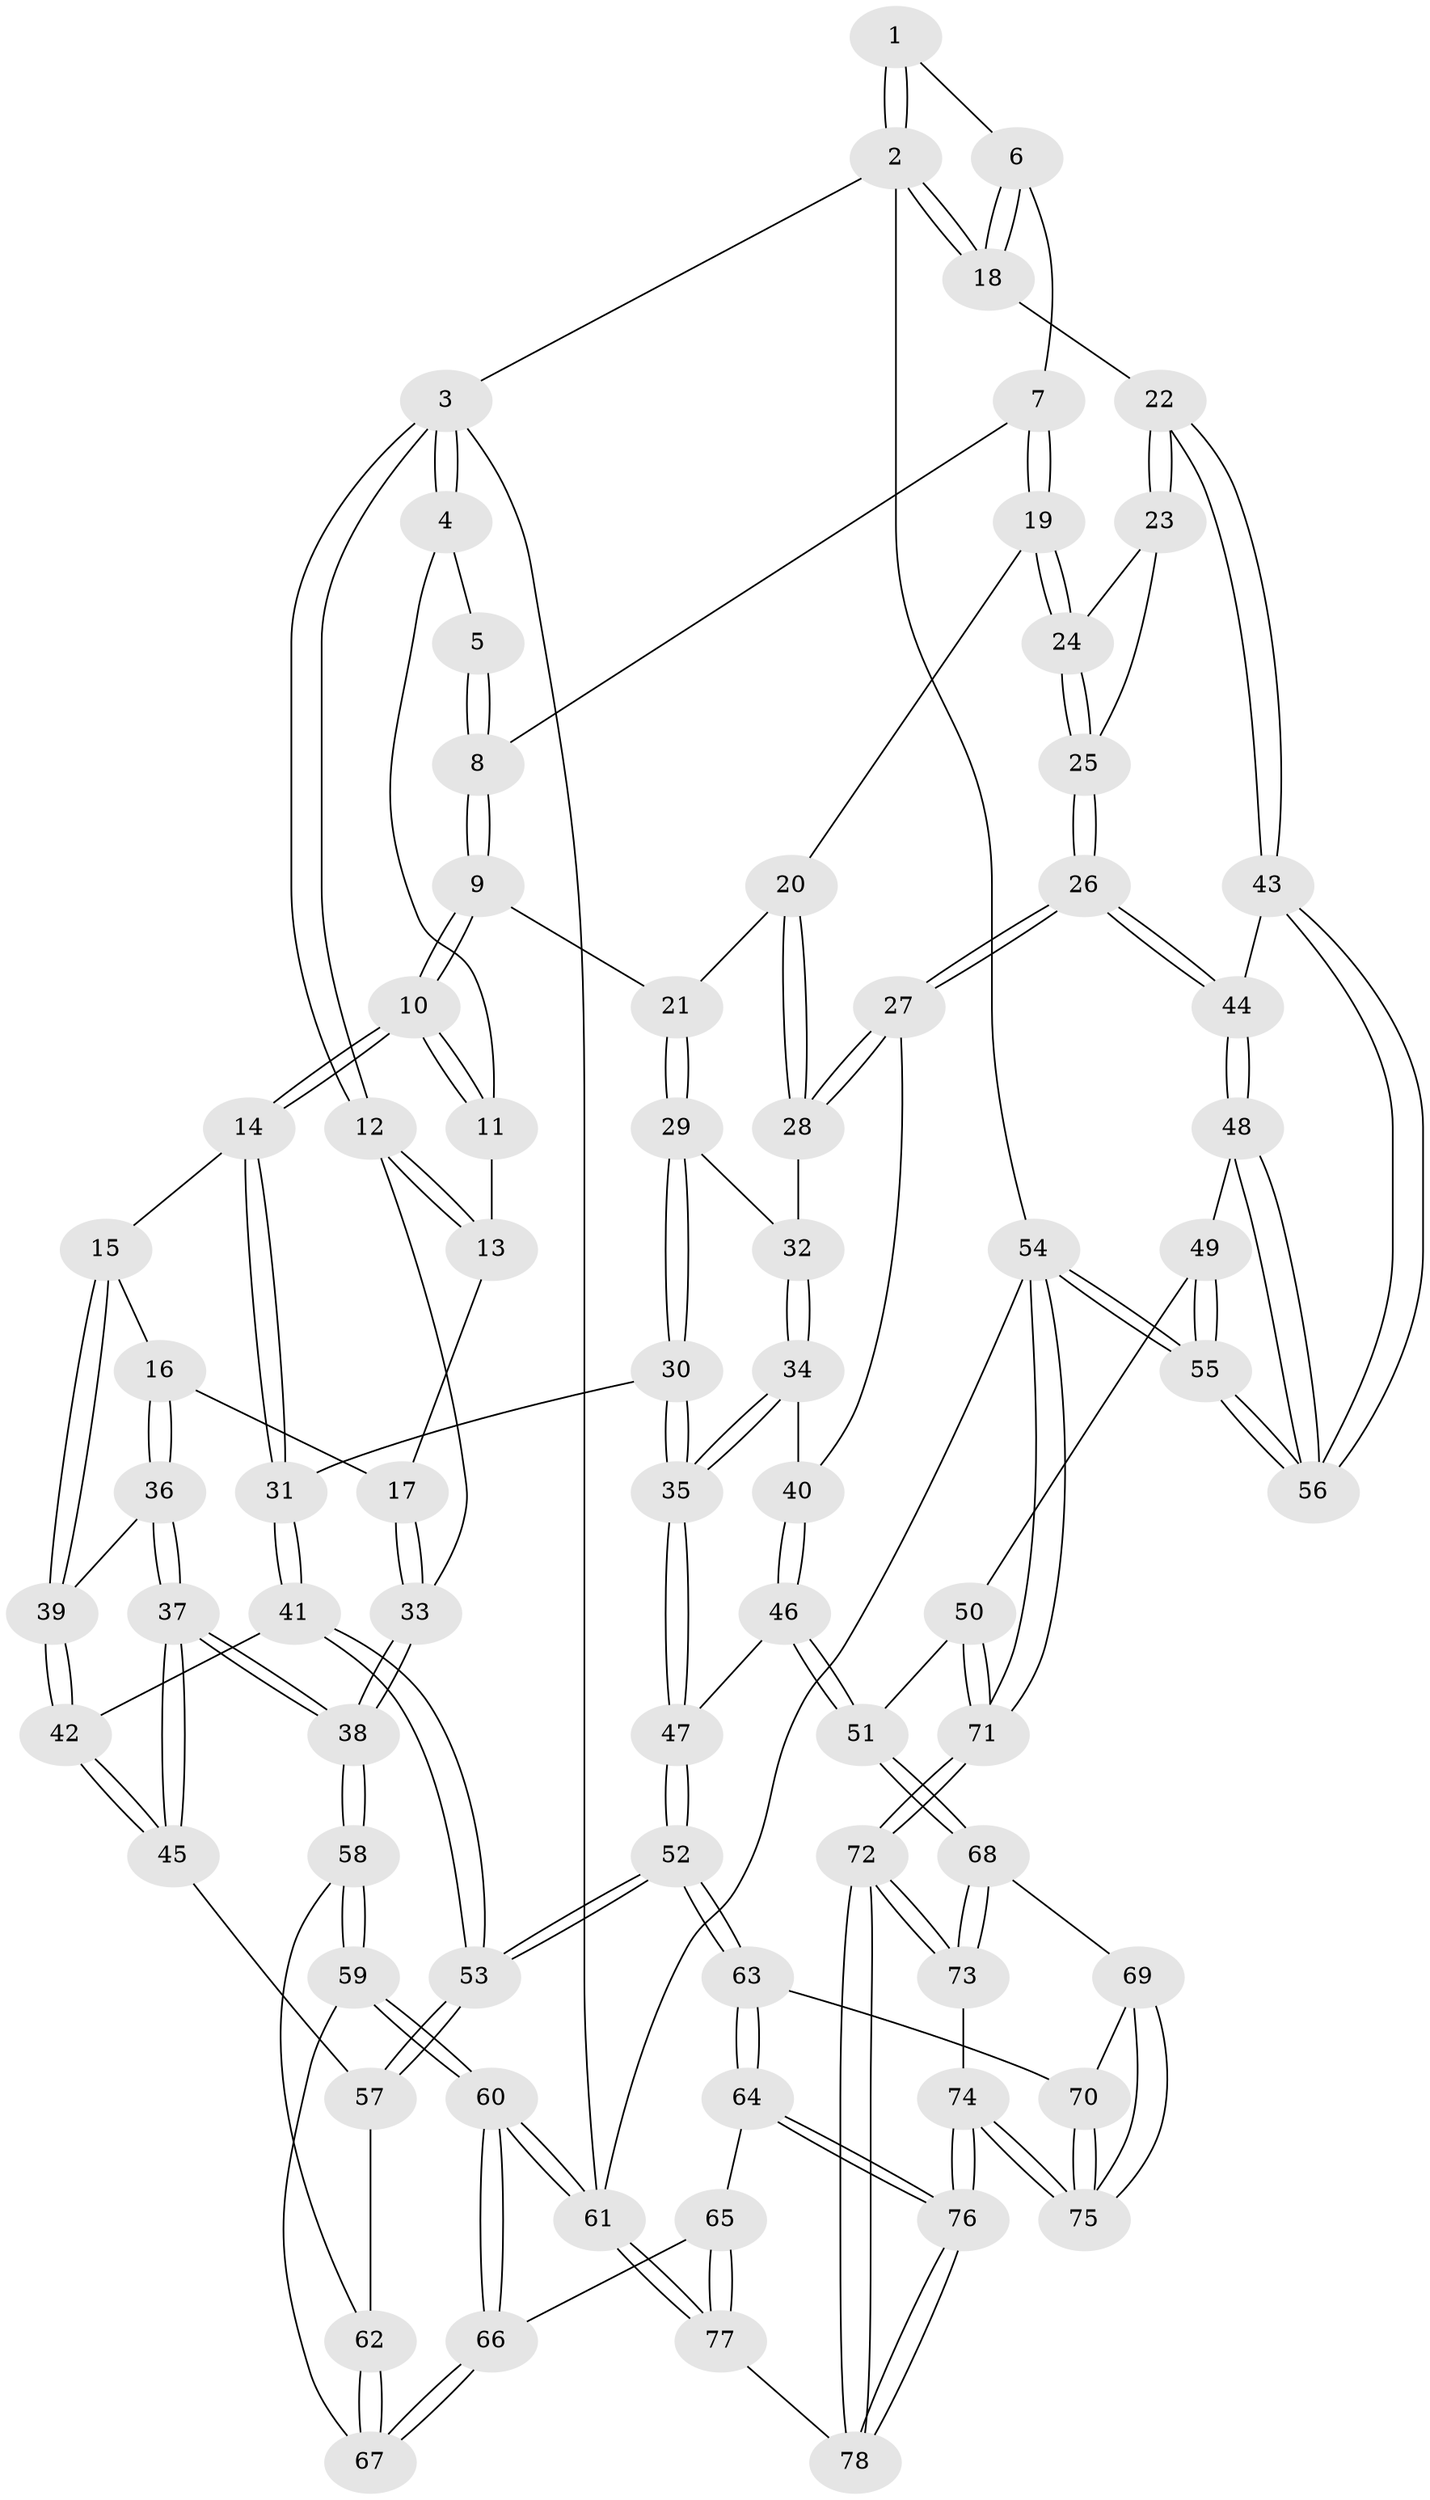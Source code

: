 // coarse degree distribution, {2: 0.0851063829787234, 3: 0.5106382978723404, 4: 0.40425531914893614}
// Generated by graph-tools (version 1.1) at 2025/38/03/04/25 23:38:28]
// undirected, 78 vertices, 192 edges
graph export_dot {
  node [color=gray90,style=filled];
  1 [pos="+0.8159731912915497+0"];
  2 [pos="+1+0"];
  3 [pos="+0+0"];
  4 [pos="+0.2978411201637841+0"];
  5 [pos="+0.48214929145173274+0"];
  6 [pos="+0.7353720515521706+0.17501637566504355"];
  7 [pos="+0.7136506568234058+0.1941680307578215"];
  8 [pos="+0.5436329043075179+0.09527786661386861"];
  9 [pos="+0.4402202732970419+0.23150092968394045"];
  10 [pos="+0.35121922149812834+0.2530937986885976"];
  11 [pos="+0.2910039621748617+0"];
  12 [pos="+0+0.04432025352999571"];
  13 [pos="+0.14714630742690576+0.1616565531974382"];
  14 [pos="+0.2865676330231964+0.3159475650033773"];
  15 [pos="+0.25665957147870483+0.3109414675175974"];
  16 [pos="+0.24873587664726393+0.30917903486089454"];
  17 [pos="+0.20210611964066255+0.267116651345138"];
  18 [pos="+1+0.12304324946469733"];
  19 [pos="+0.7132577357786051+0.19913264367856526"];
  20 [pos="+0.685380499310328+0.2284160250969416"];
  21 [pos="+0.5289397922076378+0.3032006364404545"];
  22 [pos="+1+0.3068935617921792"];
  23 [pos="+0.9710273867932716+0.33851483566548196"];
  24 [pos="+0.7207494474597655+0.21222647975980208"];
  25 [pos="+0.7898598781453787+0.3992086661864241"];
  26 [pos="+0.7478933445838651+0.4779466920099485"];
  27 [pos="+0.6620784340768469+0.4509059718037519"];
  28 [pos="+0.6226604652010922+0.40769355282756803"];
  29 [pos="+0.5365180181730427+0.3363702654270558"];
  30 [pos="+0.3978417332843125+0.4762510336296702"];
  31 [pos="+0.3504144503661966+0.45553346602366257"];
  32 [pos="+0.5996123287909706+0.40001451230168117"];
  33 [pos="+0+0.3228451485219357"];
  34 [pos="+0.5088771018994053+0.45668197998052273"];
  35 [pos="+0.41641967155212334+0.49152621409012254"];
  36 [pos="+0.09988695237416684+0.4225134778071856"];
  37 [pos="+0+0.49947384114930105"];
  38 [pos="+0+0.5063843750181456"];
  39 [pos="+0.17937209449620772+0.4950440495020534"];
  40 [pos="+0.6033687481627085+0.49940031578710287"];
  41 [pos="+0.28868263064360483+0.5275951848473168"];
  42 [pos="+0.19845703009312596+0.5325513659351017"];
  43 [pos="+1+0.3266023653884572"];
  44 [pos="+0.7768300360238358+0.5585009382028998"];
  45 [pos="+0.1256348418353029+0.5731159815325642"];
  46 [pos="+0.5068469626849352+0.6146727089607211"];
  47 [pos="+0.488828787368734+0.606700120293966"];
  48 [pos="+0.7843304533551845+0.613299836495983"];
  49 [pos="+0.7733378776447866+0.6392286986275684"];
  50 [pos="+0.7475830253203284+0.663025652588961"];
  51 [pos="+0.6359654303171126+0.7445304332676029"];
  52 [pos="+0.29334518088725947+0.7450306600409967"];
  53 [pos="+0.26727244935379635+0.6817948155398896"];
  54 [pos="+1+1"];
  55 [pos="+1+1"];
  56 [pos="+1+0.5695355400032276"];
  57 [pos="+0.15610273267829036+0.6292906016838997"];
  58 [pos="+0+0.6028068874730039"];
  59 [pos="+0+0.6121687311981013"];
  60 [pos="+0+1"];
  61 [pos="+0+1"];
  62 [pos="+0.11167295158259628+0.688045315725559"];
  63 [pos="+0.2844458728024464+0.8064730687957956"];
  64 [pos="+0.22557892987417233+0.857906431048227"];
  65 [pos="+0.20381813938418558+0.870872131179053"];
  66 [pos="+0.16622567881414607+0.8594065397414484"];
  67 [pos="+0.16275245612254768+0.8555390901673979"];
  68 [pos="+0.6340023099607676+0.7537140675900699"];
  69 [pos="+0.6234514424669185+0.7581142218596285"];
  70 [pos="+0.31956862718074863+0.8162050970634128"];
  71 [pos="+1+1"];
  72 [pos="+0.9836115425193103+1"];
  73 [pos="+0.6756845605318108+0.8928235917348935"];
  74 [pos="+0.46465985129805204+0.9803728529736365"];
  75 [pos="+0.44307044995073674+0.9164654318790741"];
  76 [pos="+0.4449607719111518+1"];
  77 [pos="+0.19393531043449497+1"];
  78 [pos="+0.44474295321164714+1"];
  1 -- 2;
  1 -- 2;
  1 -- 6;
  2 -- 3;
  2 -- 18;
  2 -- 18;
  2 -- 54;
  3 -- 4;
  3 -- 4;
  3 -- 12;
  3 -- 12;
  3 -- 61;
  4 -- 5;
  4 -- 11;
  5 -- 8;
  5 -- 8;
  6 -- 7;
  6 -- 18;
  6 -- 18;
  7 -- 8;
  7 -- 19;
  7 -- 19;
  8 -- 9;
  8 -- 9;
  9 -- 10;
  9 -- 10;
  9 -- 21;
  10 -- 11;
  10 -- 11;
  10 -- 14;
  10 -- 14;
  11 -- 13;
  12 -- 13;
  12 -- 13;
  12 -- 33;
  13 -- 17;
  14 -- 15;
  14 -- 31;
  14 -- 31;
  15 -- 16;
  15 -- 39;
  15 -- 39;
  16 -- 17;
  16 -- 36;
  16 -- 36;
  17 -- 33;
  17 -- 33;
  18 -- 22;
  19 -- 20;
  19 -- 24;
  19 -- 24;
  20 -- 21;
  20 -- 28;
  20 -- 28;
  21 -- 29;
  21 -- 29;
  22 -- 23;
  22 -- 23;
  22 -- 43;
  22 -- 43;
  23 -- 24;
  23 -- 25;
  24 -- 25;
  24 -- 25;
  25 -- 26;
  25 -- 26;
  26 -- 27;
  26 -- 27;
  26 -- 44;
  26 -- 44;
  27 -- 28;
  27 -- 28;
  27 -- 40;
  28 -- 32;
  29 -- 30;
  29 -- 30;
  29 -- 32;
  30 -- 31;
  30 -- 35;
  30 -- 35;
  31 -- 41;
  31 -- 41;
  32 -- 34;
  32 -- 34;
  33 -- 38;
  33 -- 38;
  34 -- 35;
  34 -- 35;
  34 -- 40;
  35 -- 47;
  35 -- 47;
  36 -- 37;
  36 -- 37;
  36 -- 39;
  37 -- 38;
  37 -- 38;
  37 -- 45;
  37 -- 45;
  38 -- 58;
  38 -- 58;
  39 -- 42;
  39 -- 42;
  40 -- 46;
  40 -- 46;
  41 -- 42;
  41 -- 53;
  41 -- 53;
  42 -- 45;
  42 -- 45;
  43 -- 44;
  43 -- 56;
  43 -- 56;
  44 -- 48;
  44 -- 48;
  45 -- 57;
  46 -- 47;
  46 -- 51;
  46 -- 51;
  47 -- 52;
  47 -- 52;
  48 -- 49;
  48 -- 56;
  48 -- 56;
  49 -- 50;
  49 -- 55;
  49 -- 55;
  50 -- 51;
  50 -- 71;
  50 -- 71;
  51 -- 68;
  51 -- 68;
  52 -- 53;
  52 -- 53;
  52 -- 63;
  52 -- 63;
  53 -- 57;
  53 -- 57;
  54 -- 55;
  54 -- 55;
  54 -- 71;
  54 -- 71;
  54 -- 61;
  55 -- 56;
  55 -- 56;
  57 -- 62;
  58 -- 59;
  58 -- 59;
  58 -- 62;
  59 -- 60;
  59 -- 60;
  59 -- 67;
  60 -- 61;
  60 -- 61;
  60 -- 66;
  60 -- 66;
  61 -- 77;
  61 -- 77;
  62 -- 67;
  62 -- 67;
  63 -- 64;
  63 -- 64;
  63 -- 70;
  64 -- 65;
  64 -- 76;
  64 -- 76;
  65 -- 66;
  65 -- 77;
  65 -- 77;
  66 -- 67;
  66 -- 67;
  68 -- 69;
  68 -- 73;
  68 -- 73;
  69 -- 70;
  69 -- 75;
  69 -- 75;
  70 -- 75;
  70 -- 75;
  71 -- 72;
  71 -- 72;
  72 -- 73;
  72 -- 73;
  72 -- 78;
  72 -- 78;
  73 -- 74;
  74 -- 75;
  74 -- 75;
  74 -- 76;
  74 -- 76;
  76 -- 78;
  76 -- 78;
  77 -- 78;
}
